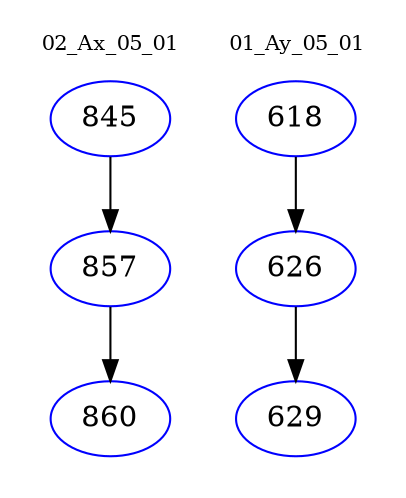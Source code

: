 digraph{
subgraph cluster_0 {
color = white
label = "02_Ax_05_01";
fontsize=10;
T0_845 [label="845", color="blue"]
T0_845 -> T0_857 [color="black"]
T0_857 [label="857", color="blue"]
T0_857 -> T0_860 [color="black"]
T0_860 [label="860", color="blue"]
}
subgraph cluster_1 {
color = white
label = "01_Ay_05_01";
fontsize=10;
T1_618 [label="618", color="blue"]
T1_618 -> T1_626 [color="black"]
T1_626 [label="626", color="blue"]
T1_626 -> T1_629 [color="black"]
T1_629 [label="629", color="blue"]
}
}

